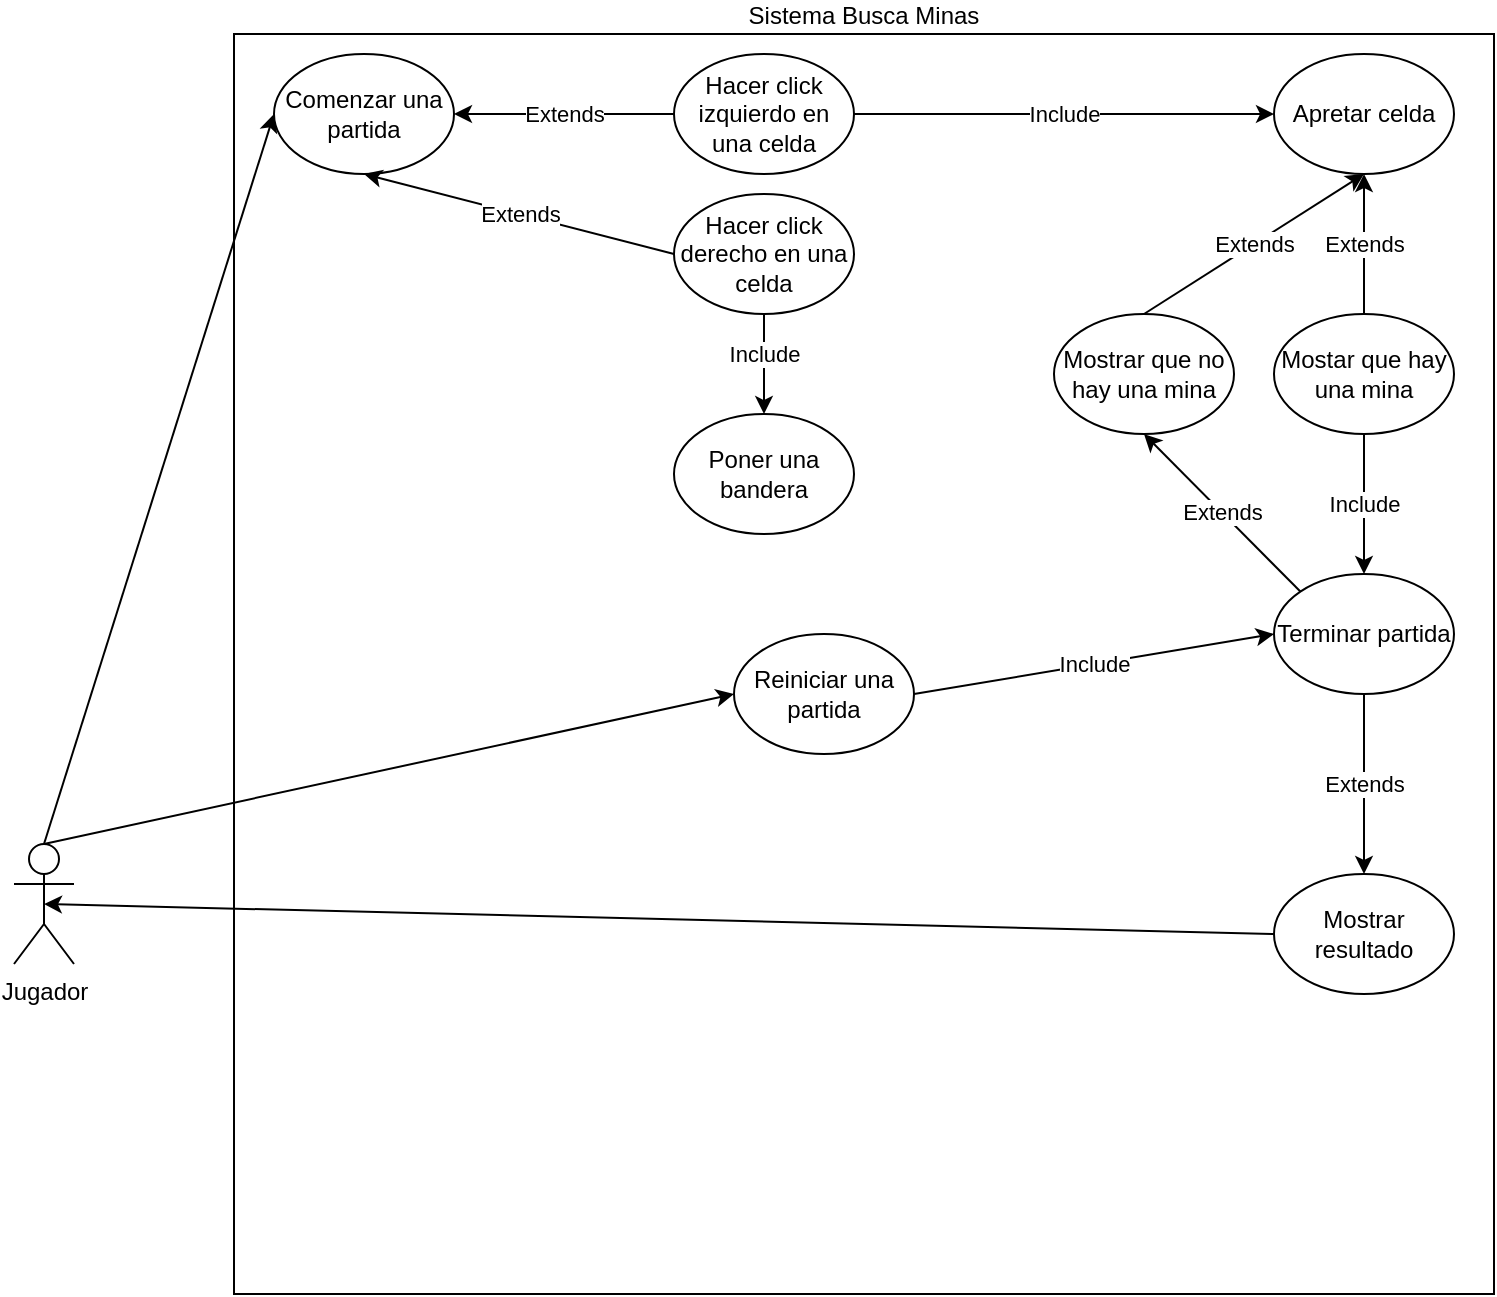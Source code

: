 <mxfile>
    <diagram name="Página-1" id="pSLUwWZcVyttAEXc0Cxm">
        <mxGraphModel dx="1198" dy="685" grid="1" gridSize="10" guides="1" tooltips="1" connect="1" arrows="1" fold="1" page="1" pageScale="1" pageWidth="827" pageHeight="1169" math="0" shadow="0">
            <root>
                <mxCell id="0"/>
                <mxCell id="1" parent="0"/>
                <mxCell id="3ub8bEHmaVtyvtisDQur-2" value="Sistema Busca Minas" style="whiteSpace=wrap;html=1;aspect=fixed;labelPosition=center;verticalLabelPosition=top;align=center;verticalAlign=bottom;" parent="1" vertex="1">
                    <mxGeometry x="140" y="70" width="630" height="630" as="geometry"/>
                </mxCell>
                <mxCell id="12" style="edgeStyle=none;html=1;exitX=0.5;exitY=0;exitDx=0;exitDy=0;exitPerimeter=0;entryX=0;entryY=0.5;entryDx=0;entryDy=0;" edge="1" parent="1" source="3ub8bEHmaVtyvtisDQur-3" target="3">
                    <mxGeometry relative="1" as="geometry"/>
                </mxCell>
                <mxCell id="16" style="edgeStyle=none;html=1;exitX=0.5;exitY=0;exitDx=0;exitDy=0;exitPerimeter=0;entryX=0;entryY=0.5;entryDx=0;entryDy=0;" edge="1" parent="1" source="3ub8bEHmaVtyvtisDQur-3" target="2">
                    <mxGeometry relative="1" as="geometry"/>
                </mxCell>
                <mxCell id="3ub8bEHmaVtyvtisDQur-3" value="Jugador" style="shape=umlActor;verticalLabelPosition=bottom;verticalAlign=top;html=1;outlineConnect=0;" parent="1" vertex="1">
                    <mxGeometry x="30" y="475" width="30" height="60" as="geometry"/>
                </mxCell>
                <mxCell id="2" value="Comenzar una partida" style="ellipse;whiteSpace=wrap;html=1;" vertex="1" parent="1">
                    <mxGeometry x="160" y="80" width="90" height="60" as="geometry"/>
                </mxCell>
                <mxCell id="14" value="Include" style="edgeStyle=none;html=1;exitX=1;exitY=0.5;exitDx=0;exitDy=0;entryX=0;entryY=0.5;entryDx=0;entryDy=0;" edge="1" parent="1" source="3" target="7">
                    <mxGeometry relative="1" as="geometry"/>
                </mxCell>
                <mxCell id="3" value="Reiniciar una partida" style="ellipse;whiteSpace=wrap;html=1;" vertex="1" parent="1">
                    <mxGeometry x="390" y="370" width="90" height="60" as="geometry"/>
                </mxCell>
                <mxCell id="30" value="Extends" style="edgeStyle=none;html=1;exitX=0;exitY=0.5;exitDx=0;exitDy=0;entryX=1;entryY=0.5;entryDx=0;entryDy=0;" edge="1" parent="1" source="37" target="2">
                    <mxGeometry relative="1" as="geometry"/>
                </mxCell>
                <mxCell id="4" value="Apretar celda" style="ellipse;whiteSpace=wrap;html=1;" vertex="1" parent="1">
                    <mxGeometry x="660" y="80" width="90" height="60" as="geometry"/>
                </mxCell>
                <mxCell id="5" value="Poner una bandera" style="ellipse;whiteSpace=wrap;html=1;" vertex="1" parent="1">
                    <mxGeometry x="360" y="260" width="90" height="60" as="geometry"/>
                </mxCell>
                <mxCell id="10" value="Include" style="edgeStyle=none;html=1;exitX=0.5;exitY=1;exitDx=0;exitDy=0;entryX=0.5;entryY=0;entryDx=0;entryDy=0;" edge="1" parent="1" source="6" target="7">
                    <mxGeometry relative="1" as="geometry"/>
                </mxCell>
                <mxCell id="20" value="Extends" style="edgeStyle=none;html=1;exitX=0.5;exitY=0;exitDx=0;exitDy=0;entryX=0.5;entryY=1;entryDx=0;entryDy=0;" edge="1" parent="1" source="6" target="4">
                    <mxGeometry relative="1" as="geometry"/>
                </mxCell>
                <mxCell id="6" value="Mostar que hay una mina" style="ellipse;whiteSpace=wrap;html=1;" vertex="1" parent="1">
                    <mxGeometry x="660" y="210" width="90" height="60" as="geometry"/>
                </mxCell>
                <mxCell id="42" value="Extends" style="edgeStyle=none;html=1;exitX=0.5;exitY=1;exitDx=0;exitDy=0;entryX=0.5;entryY=0;entryDx=0;entryDy=0;" edge="1" parent="1" source="7" target="28">
                    <mxGeometry relative="1" as="geometry"/>
                </mxCell>
                <mxCell id="58" value="Extends" style="edgeStyle=none;html=1;exitX=0;exitY=0;exitDx=0;exitDy=0;entryX=0.5;entryY=1;entryDx=0;entryDy=0;" edge="1" parent="1" source="7" target="46">
                    <mxGeometry relative="1" as="geometry"/>
                </mxCell>
                <mxCell id="7" value="Terminar partida" style="ellipse;whiteSpace=wrap;html=1;" vertex="1" parent="1">
                    <mxGeometry x="660" y="340" width="90" height="60" as="geometry"/>
                </mxCell>
                <mxCell id="43" style="edgeStyle=none;html=1;exitX=0;exitY=0.5;exitDx=0;exitDy=0;entryX=0.5;entryY=0.5;entryDx=0;entryDy=0;entryPerimeter=0;" edge="1" parent="1" source="28" target="3ub8bEHmaVtyvtisDQur-3">
                    <mxGeometry relative="1" as="geometry"/>
                </mxCell>
                <mxCell id="28" value="Mostrar resultado" style="ellipse;whiteSpace=wrap;html=1;" vertex="1" parent="1">
                    <mxGeometry x="660" y="490" width="90" height="60" as="geometry"/>
                </mxCell>
                <mxCell id="36" value="Include" style="edgeStyle=none;html=1;exitX=0.5;exitY=1;exitDx=0;exitDy=0;entryX=0.5;entryY=0;entryDx=0;entryDy=0;" edge="1" parent="1" source="34" target="5">
                    <mxGeometry x="-0.2" relative="1" as="geometry">
                        <mxPoint as="offset"/>
                    </mxGeometry>
                </mxCell>
                <mxCell id="40" value="Extends" style="edgeStyle=none;html=1;exitX=0;exitY=0.5;exitDx=0;exitDy=0;entryX=0.5;entryY=1;entryDx=0;entryDy=0;" edge="1" parent="1" source="34" target="2">
                    <mxGeometry relative="1" as="geometry"/>
                </mxCell>
                <mxCell id="34" value="Hacer click derecho en una celda" style="ellipse;whiteSpace=wrap;html=1;" vertex="1" parent="1">
                    <mxGeometry x="360" y="150" width="90" height="60" as="geometry"/>
                </mxCell>
                <mxCell id="38" value="Include" style="edgeStyle=none;html=1;exitX=1;exitY=0.5;exitDx=0;exitDy=0;entryX=0;entryY=0.5;entryDx=0;entryDy=0;" edge="1" parent="1" source="37" target="4">
                    <mxGeometry relative="1" as="geometry"/>
                </mxCell>
                <mxCell id="37" value="Hacer click izquierdo en una celda" style="ellipse;whiteSpace=wrap;html=1;" vertex="1" parent="1">
                    <mxGeometry x="360" y="80" width="90" height="60" as="geometry"/>
                </mxCell>
                <mxCell id="48" value="Extends" style="edgeStyle=none;html=1;exitX=0.5;exitY=0;exitDx=0;exitDy=0;entryX=0.5;entryY=1;entryDx=0;entryDy=0;" edge="1" parent="1" source="46" target="4">
                    <mxGeometry relative="1" as="geometry"/>
                </mxCell>
                <mxCell id="46" value="Mostrar que no hay una mina" style="ellipse;whiteSpace=wrap;html=1;" vertex="1" parent="1">
                    <mxGeometry x="550" y="210" width="90" height="60" as="geometry"/>
                </mxCell>
            </root>
        </mxGraphModel>
    </diagram>
</mxfile>